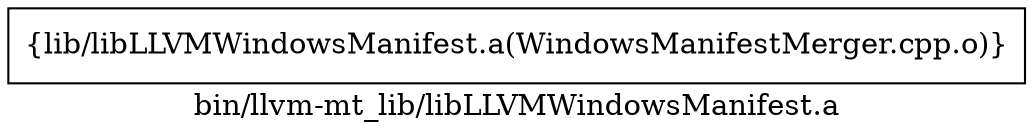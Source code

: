 digraph "bin/llvm-mt_lib/libLLVMWindowsManifest.a" {
	label="bin/llvm-mt_lib/libLLVMWindowsManifest.a";
	rankdir=LR;

	Node0x559df6e4b838 [shape=record,shape=box,group=0,label="{lib/libLLVMWindowsManifest.a(WindowsManifestMerger.cpp.o)}"];
}
